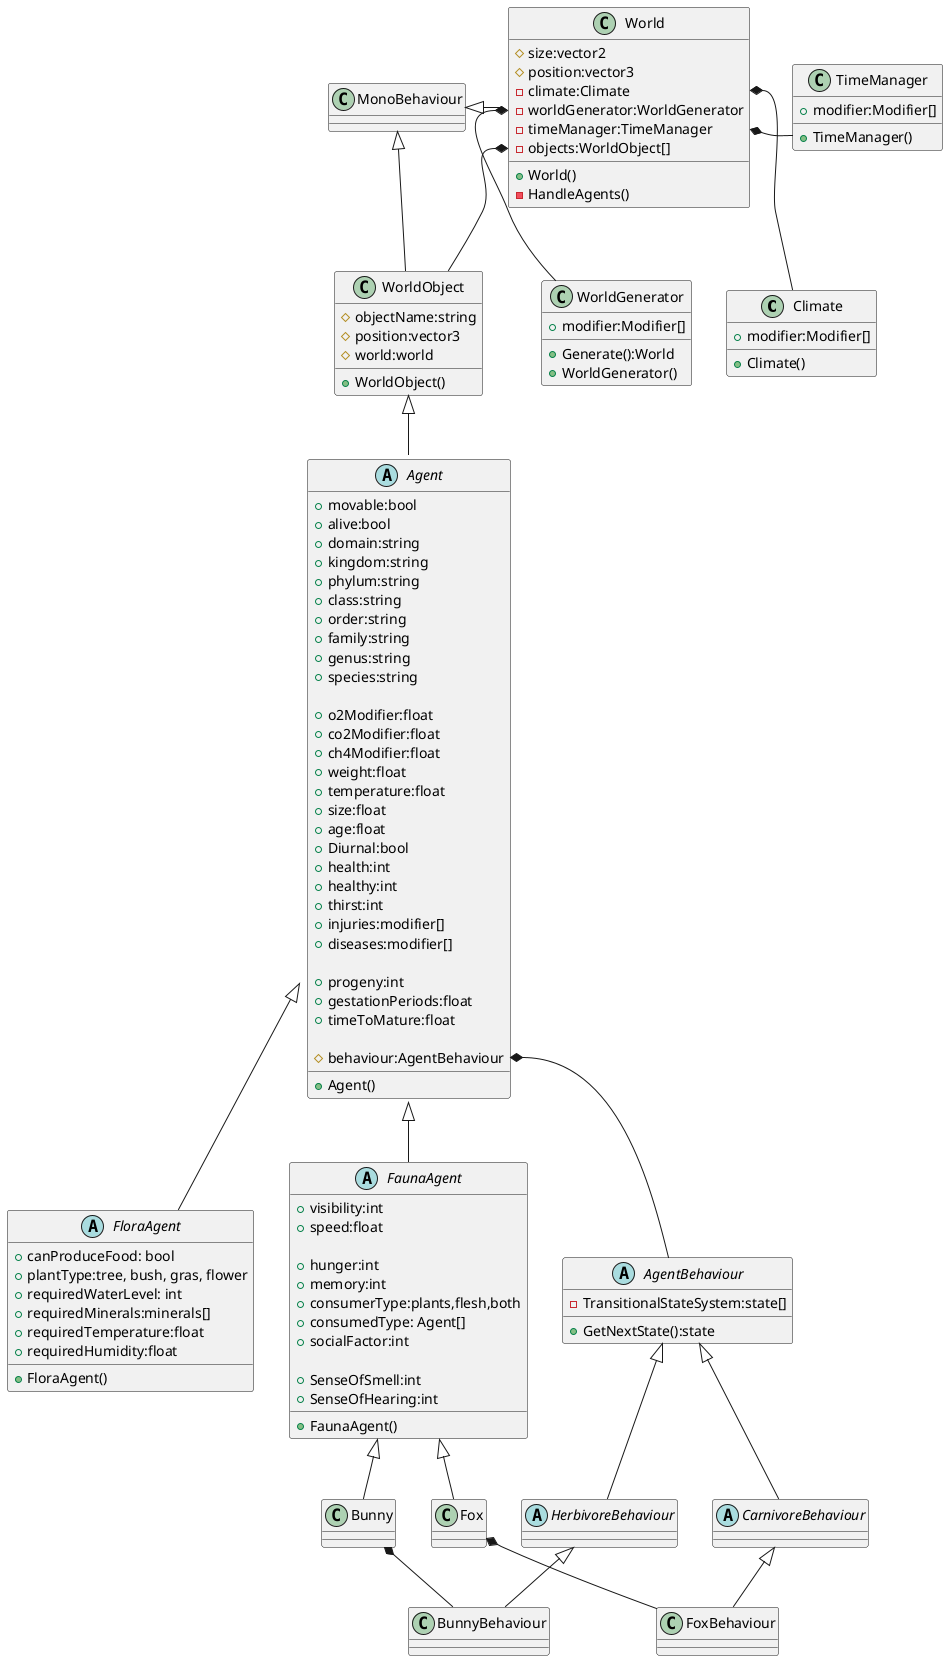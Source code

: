@startuml
	class Climate {
		+modifier:Modifier[]
		
		+Climate()
	}
	
	class WorldGenerator {
	    +modifier:Modifier[]
	
		+Generate():World
		+WorldGenerator()
	}
	
	class TimeManager {
		+modifier:Modifier[]
		
		+TimeManager()
	}
	
    class World {
        #size:vector2
        #position:vector3
        -climate:Climate
        -worldGenerator:WorldGenerator
        -timeManager:TimeManager
        -objects:WorldObject[]
        
        +World()
        -HandleAgents()
    }
	
	class WorldObject {
		#objectName:string
		#position:vector3
		#world:world
		
		+WorldObject()
	}
	
	
	Abstract class Agent {
        +movable:bool
        +alive:bool
        +domain:string
        +kingdom:string
        +phylum:string
        +class:string
        +order:string
        +family:string
        +genus:string
        +species:string
        
        +o2Modifier:float
        +co2Modifier:float
        +ch4Modifier:float
        +weight:float
        +temperature:float
        +size:float
        +age:float
        +Diurnal:bool
        +health:int
        +healthy:int
        +thirst:int
        +injuries:modifier[]
        +diseases:modifier[]
        
        +progeny:int
        +gestationPeriods:float
        +timeToMature:float
        
        #behaviour:AgentBehaviour
        
        +Agent()
    }

	Abstract class AgentBehaviour {
		-TransitionalStateSystem:state[]
		
		+GetNextState():state
	}
	
	Abstract class FloraAgent {
	    +canProduceFood: bool
	    +plantType:tree, bush, gras, flower
	    +requiredWaterLevel: int
	    +requiredMinerals:minerals[]
	    +requiredTemperature:float
	    +requiredHumidity:float
	     
		+FloraAgent()
	}
	
    Abstract class FaunaAgent {
        +visibility:int
        +speed:float
        
        +hunger:int
        +memory:int
        +consumerType:plants,flesh,both
        +consumedType: Agent[]
        +socialFactor:int
        
        +SenseOfSmell:int
        +SenseOfHearing:int
    
        +FaunaAgent()
    }
    
    Abstract class HerbivoreBehaviour {
    
    }
    
    Abstract class CarnivoreBehaviour {
        
    }
	
	World::objects *- WorldObject
	World::timeManager *- TimeManager
	World::worldGenerator *-- WorldGenerator
	World::climate *-- Climate
	
	MonoBehaviour <|-- WorldObject
	MonoBehaviour <|- World
	
	WorldObject <|-- Agent
	
	Agent <|-- FloraAgent
	Agent::behaviour *-- AgentBehaviour
	
	AgentBehaviour <|-- HerbivoreBehaviour
	AgentBehaviour <|-- CarnivoreBehaviour
	
	HerbivoreBehaviour <|-- BunnyBehaviour
	CarnivoreBehaviour <|-- FoxBehaviour
	
	Agent <|-- FaunaAgent
	
	FaunaAgent <|-- Bunny
	FaunaAgent <|-- Fox
	
	Fox *-- FoxBehaviour
	
	Bunny *-- BunnyBehaviour
	
@enduml